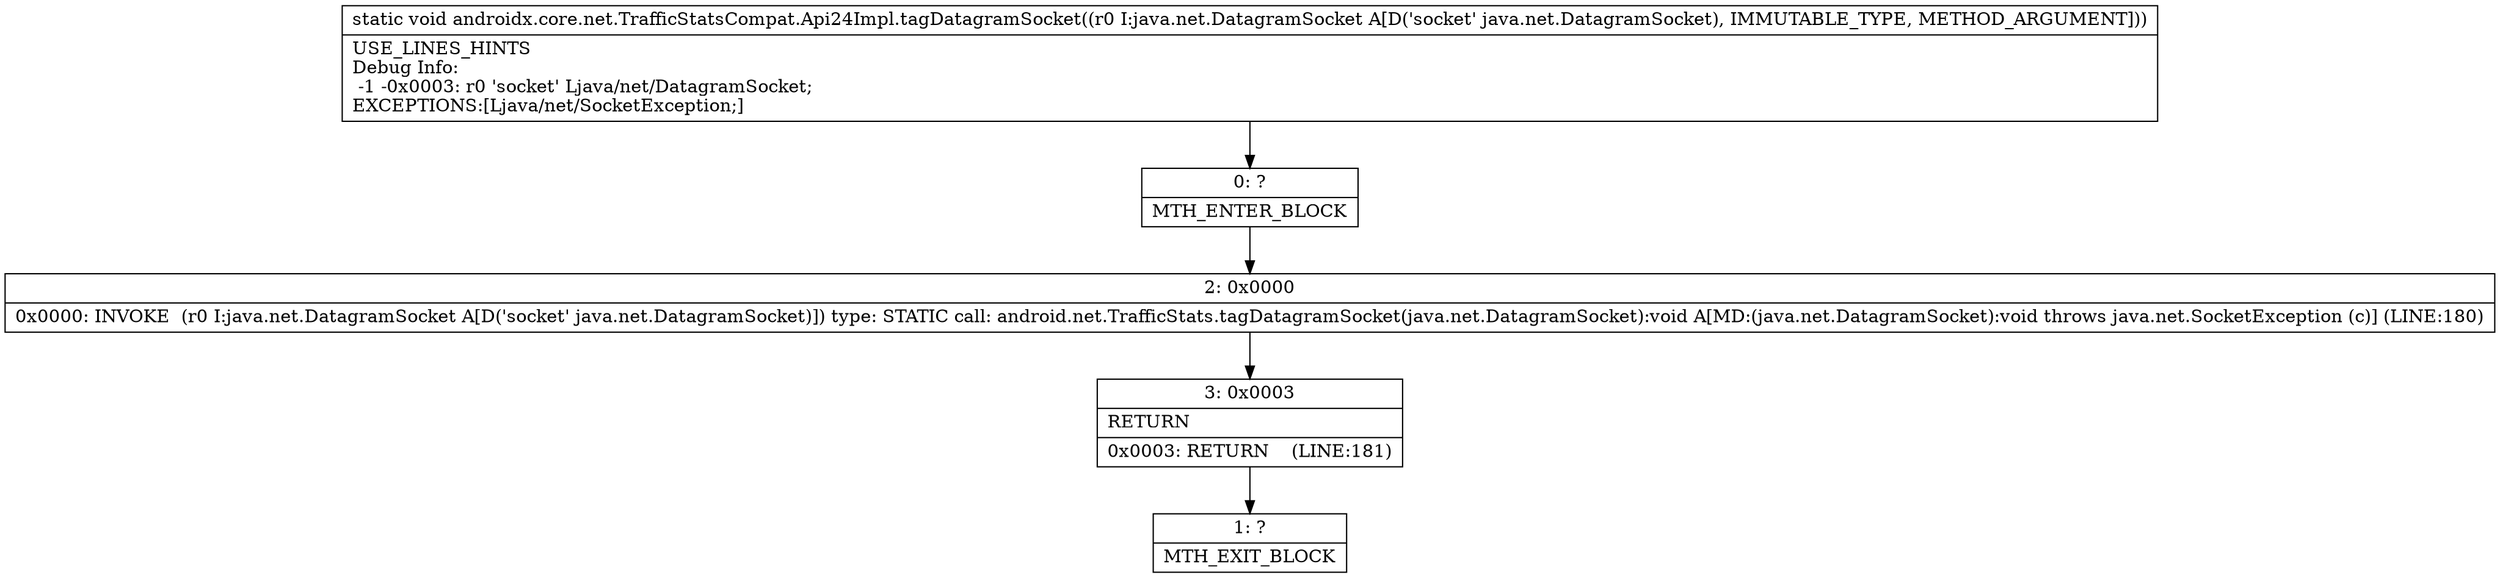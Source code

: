 digraph "CFG forandroidx.core.net.TrafficStatsCompat.Api24Impl.tagDatagramSocket(Ljava\/net\/DatagramSocket;)V" {
Node_0 [shape=record,label="{0\:\ ?|MTH_ENTER_BLOCK\l}"];
Node_2 [shape=record,label="{2\:\ 0x0000|0x0000: INVOKE  (r0 I:java.net.DatagramSocket A[D('socket' java.net.DatagramSocket)]) type: STATIC call: android.net.TrafficStats.tagDatagramSocket(java.net.DatagramSocket):void A[MD:(java.net.DatagramSocket):void throws java.net.SocketException (c)] (LINE:180)\l}"];
Node_3 [shape=record,label="{3\:\ 0x0003|RETURN\l|0x0003: RETURN    (LINE:181)\l}"];
Node_1 [shape=record,label="{1\:\ ?|MTH_EXIT_BLOCK\l}"];
MethodNode[shape=record,label="{static void androidx.core.net.TrafficStatsCompat.Api24Impl.tagDatagramSocket((r0 I:java.net.DatagramSocket A[D('socket' java.net.DatagramSocket), IMMUTABLE_TYPE, METHOD_ARGUMENT]))  | USE_LINES_HINTS\lDebug Info:\l  \-1 \-0x0003: r0 'socket' Ljava\/net\/DatagramSocket;\lEXCEPTIONS:[Ljava\/net\/SocketException;]\l}"];
MethodNode -> Node_0;Node_0 -> Node_2;
Node_2 -> Node_3;
Node_3 -> Node_1;
}

